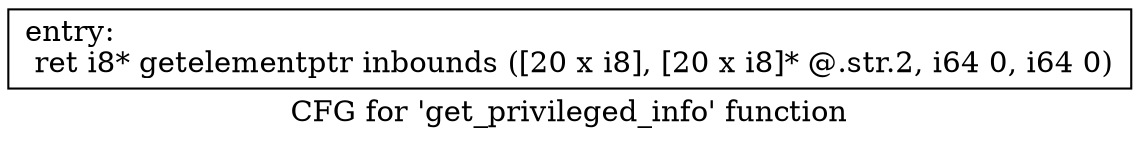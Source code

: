 digraph "CFG for 'get_privileged_info' function" {
	label="CFG for 'get_privileged_info' function";

	Node0x1361120 [shape=record,label="{entry:\l  ret i8* getelementptr inbounds ([20 x i8], [20 x i8]* @.str.2, i64 0, i64 0)\l}"];
}
